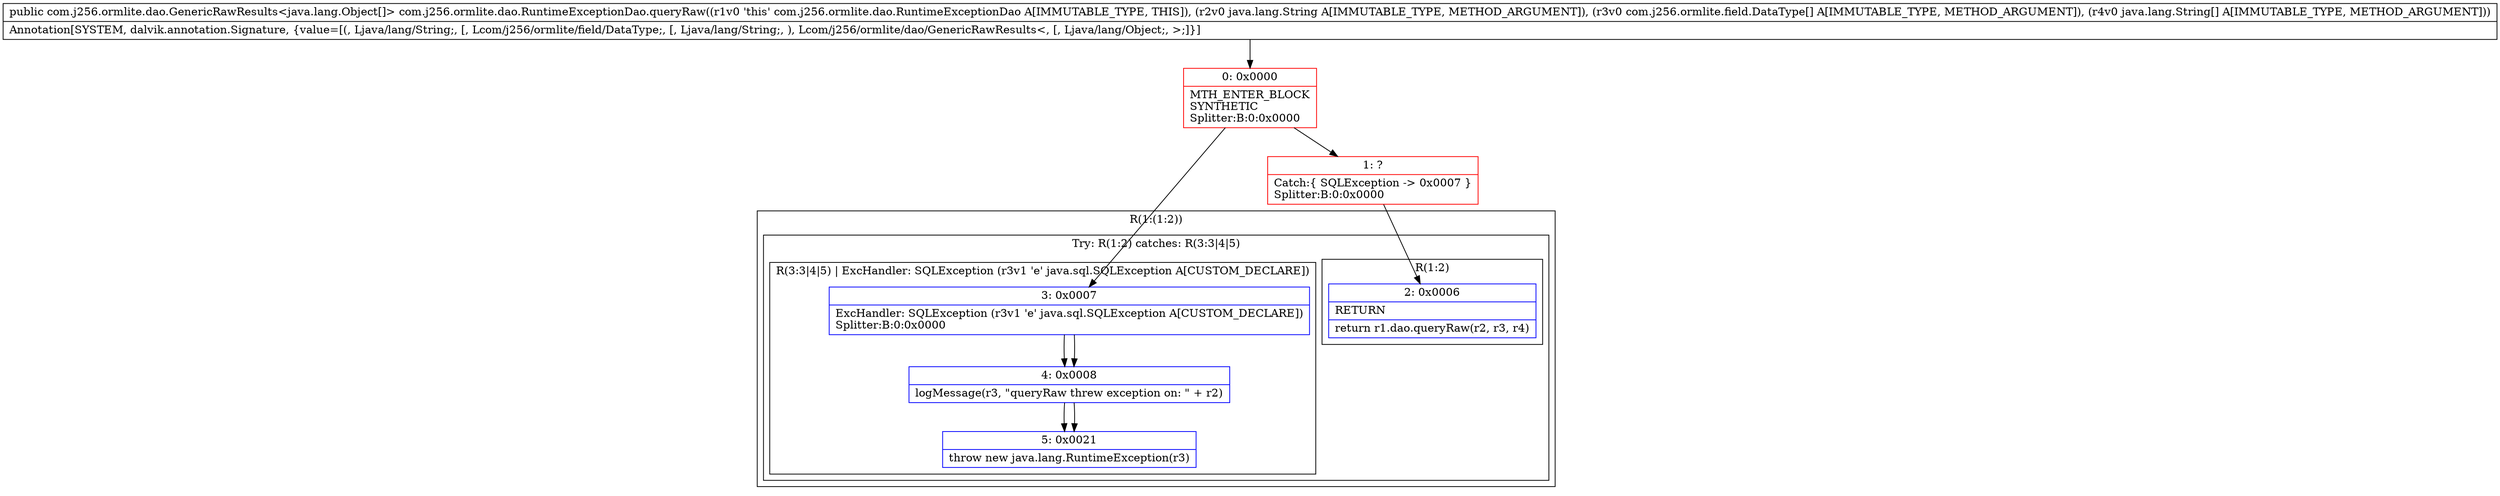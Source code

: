 digraph "CFG forcom.j256.ormlite.dao.RuntimeExceptionDao.queryRaw(Ljava\/lang\/String;[Lcom\/j256\/ormlite\/field\/DataType;[Ljava\/lang\/String;)Lcom\/j256\/ormlite\/dao\/GenericRawResults;" {
subgraph cluster_Region_1516545453 {
label = "R(1:(1:2))";
node [shape=record,color=blue];
subgraph cluster_TryCatchRegion_182822165 {
label = "Try: R(1:2) catches: R(3:3|4|5)";
node [shape=record,color=blue];
subgraph cluster_Region_746516912 {
label = "R(1:2)";
node [shape=record,color=blue];
Node_2 [shape=record,label="{2\:\ 0x0006|RETURN\l|return r1.dao.queryRaw(r2, r3, r4)\l}"];
}
subgraph cluster_Region_518563818 {
label = "R(3:3|4|5) | ExcHandler: SQLException (r3v1 'e' java.sql.SQLException A[CUSTOM_DECLARE])\l";
node [shape=record,color=blue];
Node_3 [shape=record,label="{3\:\ 0x0007|ExcHandler: SQLException (r3v1 'e' java.sql.SQLException A[CUSTOM_DECLARE])\lSplitter:B:0:0x0000\l}"];
Node_4 [shape=record,label="{4\:\ 0x0008|logMessage(r3, \"queryRaw threw exception on: \" + r2)\l}"];
Node_5 [shape=record,label="{5\:\ 0x0021|throw new java.lang.RuntimeException(r3)\l}"];
}
}
}
subgraph cluster_Region_518563818 {
label = "R(3:3|4|5) | ExcHandler: SQLException (r3v1 'e' java.sql.SQLException A[CUSTOM_DECLARE])\l";
node [shape=record,color=blue];
Node_3 [shape=record,label="{3\:\ 0x0007|ExcHandler: SQLException (r3v1 'e' java.sql.SQLException A[CUSTOM_DECLARE])\lSplitter:B:0:0x0000\l}"];
Node_4 [shape=record,label="{4\:\ 0x0008|logMessage(r3, \"queryRaw threw exception on: \" + r2)\l}"];
Node_5 [shape=record,label="{5\:\ 0x0021|throw new java.lang.RuntimeException(r3)\l}"];
}
Node_0 [shape=record,color=red,label="{0\:\ 0x0000|MTH_ENTER_BLOCK\lSYNTHETIC\lSplitter:B:0:0x0000\l}"];
Node_1 [shape=record,color=red,label="{1\:\ ?|Catch:\{ SQLException \-\> 0x0007 \}\lSplitter:B:0:0x0000\l}"];
MethodNode[shape=record,label="{public com.j256.ormlite.dao.GenericRawResults\<java.lang.Object[]\> com.j256.ormlite.dao.RuntimeExceptionDao.queryRaw((r1v0 'this' com.j256.ormlite.dao.RuntimeExceptionDao A[IMMUTABLE_TYPE, THIS]), (r2v0 java.lang.String A[IMMUTABLE_TYPE, METHOD_ARGUMENT]), (r3v0 com.j256.ormlite.field.DataType[] A[IMMUTABLE_TYPE, METHOD_ARGUMENT]), (r4v0 java.lang.String[] A[IMMUTABLE_TYPE, METHOD_ARGUMENT]))  | Annotation[SYSTEM, dalvik.annotation.Signature, \{value=[(, Ljava\/lang\/String;, [, Lcom\/j256\/ormlite\/field\/DataType;, [, Ljava\/lang\/String;, ), Lcom\/j256\/ormlite\/dao\/GenericRawResults\<, [, Ljava\/lang\/Object;, \>;]\}]\l}"];
MethodNode -> Node_0;
Node_3 -> Node_4;
Node_4 -> Node_5;
Node_3 -> Node_4;
Node_4 -> Node_5;
Node_0 -> Node_1;
Node_0 -> Node_3;
Node_1 -> Node_2;
}

